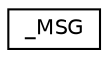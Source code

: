 digraph "Graphical Class Hierarchy"
{
  edge [fontname="Helvetica",fontsize="10",labelfontname="Helvetica",labelfontsize="10"];
  node [fontname="Helvetica",fontsize="10",shape=record];
  rankdir="LR";
  Node0 [label="_MSG",height=0.2,width=0.4,color="black", fillcolor="white", style="filled",URL="$d6/d6f/struct___m_s_g.html"];
}
